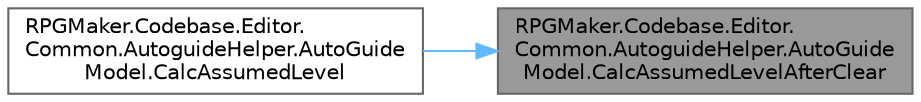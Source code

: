 digraph "RPGMaker.Codebase.Editor.Common.AutoguideHelper.AutoGuideModel.CalcAssumedLevelAfterClear"
{
 // LATEX_PDF_SIZE
  bgcolor="transparent";
  edge [fontname=Helvetica,fontsize=10,labelfontname=Helvetica,labelfontsize=10];
  node [fontname=Helvetica,fontsize=10,shape=box,height=0.2,width=0.4];
  rankdir="RL";
  Node1 [id="Node000001",label="RPGMaker.Codebase.Editor.\lCommon.AutoguideHelper.AutoGuide\lModel.CalcAssumedLevelAfterClear",height=0.2,width=0.4,color="gray40", fillcolor="grey60", style="filled", fontcolor="black",tooltip="😁 クリアー後の仮説レベル計算"];
  Node1 -> Node2 [id="edge1_Node000001_Node000002",dir="back",color="steelblue1",style="solid",tooltip=" "];
  Node2 [id="Node000002",label="RPGMaker.Codebase.Editor.\lCommon.AutoguideHelper.AutoGuide\lModel.CalcAssumedLevel",height=0.2,width=0.4,color="grey40", fillcolor="white", style="filled",URL="$dd/dfd/class_r_p_g_maker_1_1_codebase_1_1_editor_1_1_common_1_1_autoguide_helper_1_1_auto_guide_model.html#a56478d766680c3eb3f5bdea56d3346dd",tooltip="😁 仮説レベル計算"];
}
